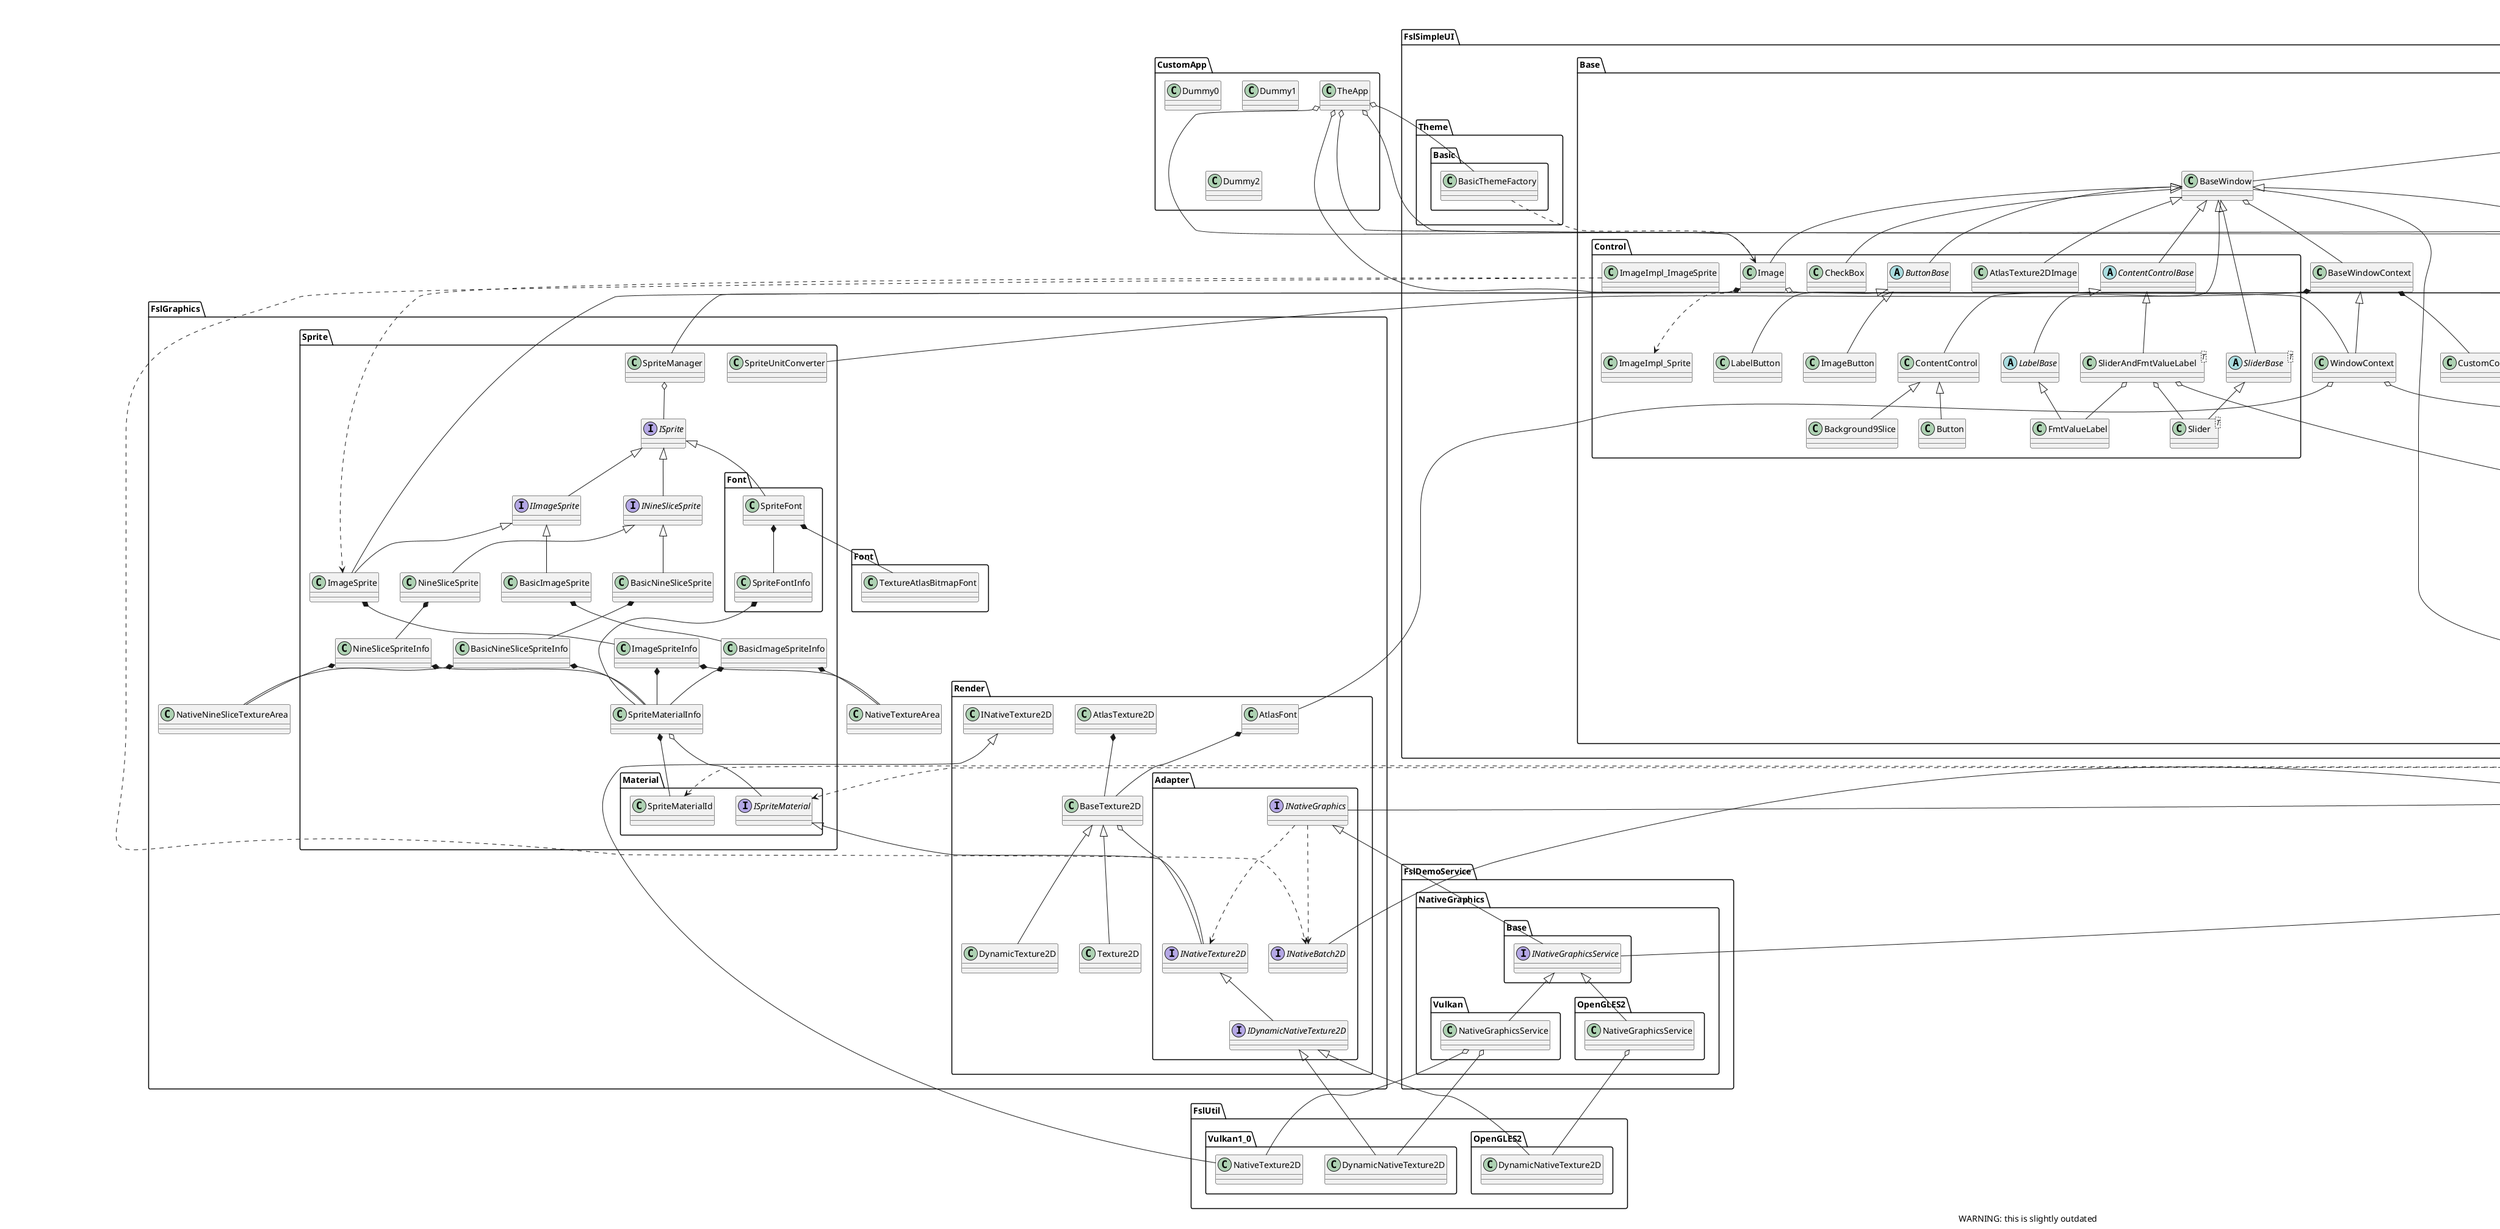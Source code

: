 @startuml NativeBatch Class Diagram
scale 1

' FslGraphics

caption WARNING: this is slightly outdated

header
<font color=red>Warning:</font>
This is slightly outdated.
The way that the controls interact with the actual rendering code has not been updated.
endheader

namespace FslGraphics {
    class NativeNineSliceTextureArea
    class NativeTextureArea

    namespace Render {
        class AtlasFont
        class AtlasTexture2D
        class BaseTexture2D
        class DynamicTexture2D
        class Texture2D


        namespace Adapter {
            interface INativeTexture2D
            interface IDynamicNativeTexture2D
            interface INativeBatch2D
            interface INativeGraphics

            INativeTexture2D <|-- IDynamicNativeTexture2D
            INativeGraphics ..> INativeBatch2D
            INativeGraphics ..> FslGraphics.Render.Adapter.INativeTexture2D
        }

        AtlasFont *-- BaseTexture2D
        BaseTexture2D o-- FslGraphics.Render.Adapter.INativeTexture2D
        AtlasTexture2D *-- BaseTexture2D 
        BaseTexture2D <|-- DynamicTexture2D
        BaseTexture2D <|-- Texture2D
    }


    namespace Sprite {
        namespace Material {
            class SpriteMaterialId
            interface ISpriteMaterial
            ISpriteMaterial <|-- FslGraphics.Render.Adapter.INativeTexture2D
        }
        namespace Font {
            class SpriteFont
            class SpriteFontInfo

            FslGraphics.Sprite.ISprite <|-- SpriteFont 

            SpriteFont *-- SpriteFontInfo
            SpriteFont *-- FslGraphics.Font.TextureAtlasBitmapFont
            SpriteFontInfo *-- FslGraphics.Sprite.SpriteMaterialInfo
        }

        class SpriteUnitConverter

        class BasicImageSpriteInfo
        class BasicNineSliceSpriteInfo
        class ImageSpriteInfo
        class NineSliceSpriteInfo
        class SpriteMaterialInfo


        BasicImageSpriteInfo *-- SpriteMaterialInfo
        BasicImageSpriteInfo *-- FslGraphics.NativeTextureArea
        BasicNineSliceSpriteInfo *-- SpriteMaterialInfo
        BasicNineSliceSpriteInfo *-- FslGraphics.NativeNineSliceTextureArea
        ImageSpriteInfo *-- SpriteMaterialInfo
        ImageSpriteInfo *-- FslGraphics.NativeTextureArea
        NineSliceSpriteInfo *-- SpriteMaterialInfo
        NineSliceSpriteInfo *-- FslGraphics.NativeNineSliceTextureArea
        SpriteMaterialInfo *-- FslGraphics.Sprite.Material.SpriteMaterialId
        SpriteMaterialInfo o-- FslGraphics.Sprite.Material.ISpriteMaterial

        interface ISprite
        interface IImageSprite
        interface INineSliceSprite
        class BasicImageSprite
        class BasicNineSliceSprite
        class ImageSprite
        class NineSliceSprite
        class SpriteManager

        ISprite <|-- IImageSprite
        ISprite <|-- INineSliceSprite

        IImageSprite <|-- ImageSprite
        ImageSprite *-- ImageSpriteInfo

        IImageSprite <|-- BasicImageSprite
        BasicImageSprite *-- BasicImageSpriteInfo

        INineSliceSprite <|-- BasicNineSliceSprite
        BasicNineSliceSprite *-- BasicNineSliceSpriteInfo

        INineSliceSprite <|-- NineSliceSprite
        NineSliceSprite *-- NineSliceSpriteInfo

        SpriteManager o-- ISprite
    }
}

namespace FslUtil {
    namespace OpenGLES2 {
        class DynamicNativeTexture2D

        FslGraphics.Render.Adapter.IDynamicNativeTexture2D <|-- DynamicNativeTexture2D
    }

    namespace Vulkan1_0 {
        class DynamicNativeTexture2D
        class NativeTexture2D

        FslGraphics.Render.INativeTexture2D <|--  NativeTexture2D
        FslGraphics.Render.Adapter.IDynamicNativeTexture2D <|--  DynamicNativeTexture2D

    }
}

namespace FslDemoService.NativeGraphics {
    namespace Base {
        interface INativeGraphicsService

        FslGraphics.Render.Adapter.INativeGraphics <|-- INativeGraphicsService
    }

    namespace OpenGLES2 {
        class NativeGraphicsService

        FslDemoService.NativeGraphics.Base.INativeGraphicsService <|-- NativeGraphicsService
        NativeGraphicsService o-- FslUtil.OpenGLES2.DynamicNativeTexture2D
    }
    namespace Vulkan {
        class NativeGraphicsService

        FslDemoService.NativeGraphics.Base.INativeGraphicsService <|-- NativeGraphicsService
        NativeGraphicsService o-- FslUtil.Vulkan1_0.NativeTexture2D
        NativeGraphicsService o-- FslUtil.Vulkan1_0.DynamicNativeTexture2D
    }
}

namespace FslSimpleUI {
    namespace Base {
        interface IWindowId
        interface ITreeNodeLocator
        interface IWindowManager
        class WindowEvent
        class WindowEventQueue
        class WindowEventQueueEx
        class WindowEventQueueRecord
        class WindowEventSender
        class BaseWindow
        class BaseWindowContext
        class CustomContext
        class TreeNode
        class WindowContext
        class UIContext
        class UIManager
        class UITree

        ITreeNodeLocator <|-- UITree
        IWindowManager <|-- UITree
       
        WindowEvent o.. IWindowId

        WindowEventSender o-- ITreeNodeLocator
        WindowEventSender o-- WindowEventQueue
        
        WindowEventQueue <|-- WindowEventQueueEx
        WindowEventQueue o-- WindowEventQueueRecord

        WindowEventQueueRecord o-- TreeNode
        WindowEventQueueRecord o-- WindowEvent
        
        UIManager o-- WindowEventQueueEx
        UIManager o-- WindowEventSender
        UIManager o-- UIContext
        UIManager o-- UITree
        UITree o-- TreeNode
        TreeNode o-- BaseWindow

        IWindowId <|-- BaseWindow
        BaseWindow o-- BaseWindowContext
        BaseWindowContext <|-- WindowContext
        BaseWindowContext *-- CustomContext
        BaseWindowContext *-- FslGraphics.Sprite.SpriteUnitConverter
        CustomContext o.. UIContext
        UIContext o-- IWindowManager
        UIContext o-- WindowEventSender
        WindowContext o-- FslGraphics.Render.Adapter.INativeBatch2D
        WindowContext o-- FslGraphics.Render.AtlasFont

        namespace Layout {
            class CanvasLayout
            class ComplexLayout<TEntry>
            class ComplexStackLayout
            class FillLayout
            class GridLayout
            class Layout
            class SimpleLayout
            class StackLayout
            class WrapLayout
            
            class "ComplexLayout<CanvasLayoutWindowRecord>" as ComplexLayout_CanvasLayoutWindowRecord
            class "ComplexLayout<ComplexStackLayoutWindowRecord>" as ComplexLayout_ComplexStackLayoutWindowRecord
            class "ComplexLayout<GridWindowCollectionRecord>" as ComplexLayout_GridWindowCollectionRecord
            class "ComplexLayout<WrapLayoutWindowRecord>" as ComplexLayout_WrapLayoutWindowRecord

            ComplexLayout -- ComplexLayout_CanvasLayoutWindowRecord
            ComplexLayout -- ComplexLayout_ComplexStackLayoutWindowRecord
            ComplexLayout -- ComplexLayout_GridWindowCollectionRecord
            ComplexLayout -- ComplexLayout_WrapLayoutWindowRecord

            FslSimpleUI.Base.BaseWindow <|-- Layout

            Layout <|-- ComplexLayout
            Layout <|-- SimpleLayout

            SimpleLayout <|-- FillLayout
            SimpleLayout <|-- StackLayout

            ComplexLayout_CanvasLayoutWindowRecord <|-- CanvasLayout
            ComplexLayout_ComplexStackLayoutWindowRecord <|-- ComplexStackLayout
            ComplexLayout_GridWindowCollectionRecord <|-- GridLayout
            ComplexLayout_WrapLayoutWindowRecord <|-- WrapLayout
        }

        namespace Control {
            class AtlasTexture2DImage
            abstract class ButtonBase
            class Button
            class CheckBox
            abstract class ContentControlBase
            class ContentControl
            abstract class LabelBase
            class FmtValueLabel
            class Image
            class ImageImpl_ImageSprite
            abstract class SliderBase<T>
            class Slider<T>
            class SliderAndFmtValueLabel<T>
            
            FslSimpleUI.Base.BaseWindow <|-- AtlasTexture2DImage
            FslSimpleUI.Base.BaseWindow <|-- ButtonBase
            FslSimpleUI.Base.BaseWindow <|-- CheckBox
            FslSimpleUI.Base.BaseWindow <|-- LabelBase
            FslSimpleUI.Base.BaseWindow <|-- SliderBase

            ButtonBase <|-- ImageButton
            ButtonBase <|-- LabelButton

            FslSimpleUI.Base.BaseWindow <|--  ContentControlBase
            ContentControlBase <|-- ContentControl

            ContentControl <|-- Background9Slice
            ContentControl <|-- Button

            LabelBase <|-- FmtValueLabel

            SliderBase <|-- Slider

            ContentControlBase <|-- SliderAndFmtValueLabel
            SliderAndFmtValueLabel o-- FmtValueLabel
            SliderAndFmtValueLabel o-- Slider
            SliderAndFmtValueLabel o-- FslSimpleUI.Base.Layout.ComplexStackLayout

            FslSimpleUI.Base.BaseWindow <|-- Image
            Image o-- FslSimpleUI.Base.WindowContext
            Image *-- FslGraphics.Sprite.ImageSprite
            Image ..> ImageImpl_Sprite
            ImageImpl_ImageSprite ..> FslGraphics.Sprite.ImageSprite
            ImageImpl_ImageSprite ..> FslGraphics.Render.Adapter.INativeBatch2D
        }
    }
    namespace App {
        class UIDemoAppExtension
        class UIAppResourceManager

        UIAppResourceManager o-- FslGraphics.Sprite.SpriteManager
        UIAppResourceManager o-- FslGraphics.Render.Adapter.INativeGraphics
        UIAppResourceManager ..> FslGraphics.Sprite.Material.ISpriteMaterial
        UIAppResourceManager ..> FslGraphics.Sprite.Material.SpriteMaterialId

        UIDemoAppExtension *-- UIAppResourceManager
        UIDemoAppExtension *.. FslSimpleUI.Base.UIManager
    }
    namespace Theme {
        namespace Basic {
            class BasicThemeFactory

            BasicThemeFactory ..> FslSimpleUI.Base.Control.Image
        }
    }
}

namespace CustomApp {
    class TheApp
    class Dummy0
    class Dummy1
    class Dummy2

    TheApp o-- FslSimpleUI.Base.Control.Image
    TheApp o-- FslDemoService.NativeGraphics.Base.INativeGraphicsService
    TheApp o-- FslSimpleUI.App.UIDemoAppExtension
    TheApp o-- FslSimpleUI.App.UIAppResourceManager
    TheApp o-- FslSimpleUI.Theme.Basic.BasicThemeFactory
    ' TheApp o-- FslSimpleUI.Base.Control.Image
}


@enduml